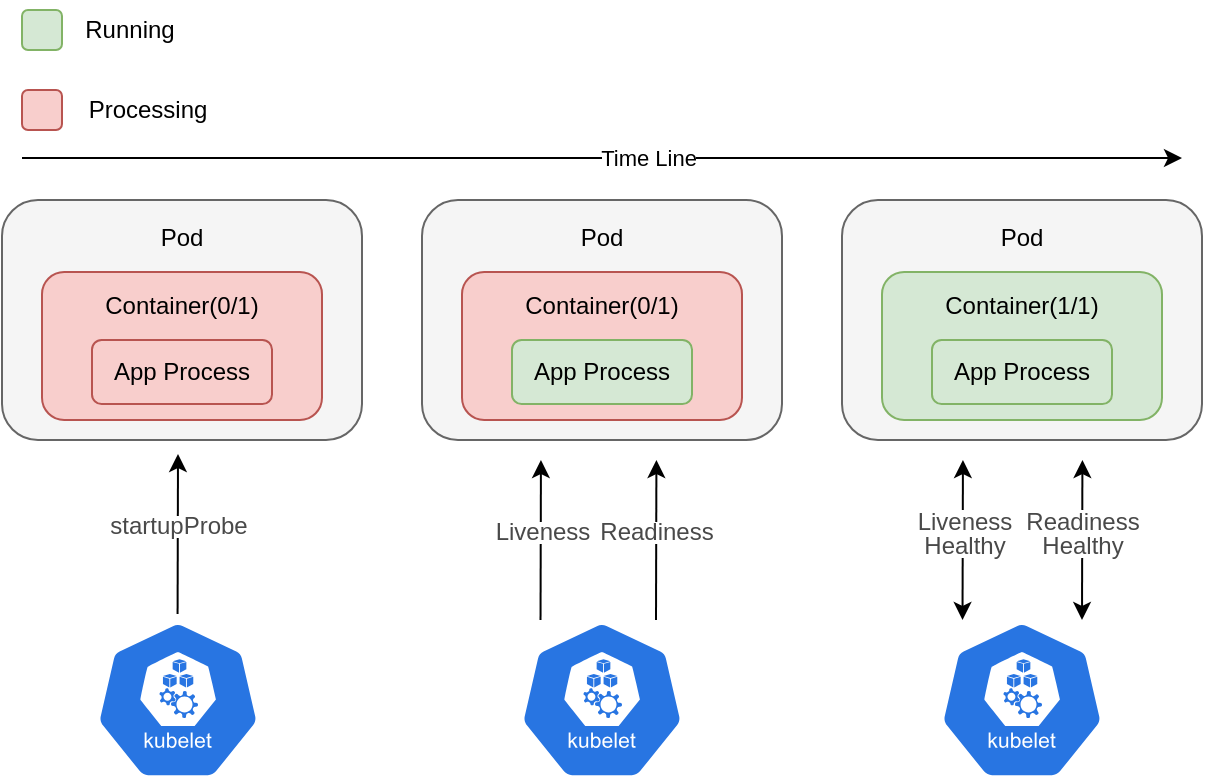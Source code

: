 <mxfile version="20.3.0" type="device"><diagram id="__CxYMiPf5RHB5RwSgD7" name="第 1 页"><mxGraphModel dx="1053" dy="740" grid="1" gridSize="10" guides="1" tooltips="1" connect="1" arrows="1" fold="1" page="1" pageScale="1" pageWidth="2339" pageHeight="3300" math="0" shadow="0"><root><mxCell id="0"/><mxCell id="1" parent="0"/><mxCell id="803RVabpM63cCHVpN15y-1" value="" style="rounded=1;whiteSpace=wrap;html=1;fillColor=#f5f5f5;fontColor=#333333;strokeColor=#666666;" vertex="1" parent="1"><mxGeometry x="140" y="280" width="180" height="120" as="geometry"/></mxCell><mxCell id="803RVabpM63cCHVpN15y-3" value="Pod" style="text;html=1;strokeColor=none;fillColor=none;align=center;verticalAlign=middle;whiteSpace=wrap;rounded=0;" vertex="1" parent="1"><mxGeometry x="200" y="284" width="60" height="30" as="geometry"/></mxCell><mxCell id="803RVabpM63cCHVpN15y-4" value="" style="rounded=1;whiteSpace=wrap;html=1;fillColor=#f8cecc;strokeColor=#b85450;" vertex="1" parent="1"><mxGeometry x="160" y="316" width="140" height="74" as="geometry"/></mxCell><mxCell id="803RVabpM63cCHVpN15y-5" value="Container(0/1)" style="text;html=1;strokeColor=none;fillColor=none;align=center;verticalAlign=middle;whiteSpace=wrap;rounded=0;" vertex="1" parent="1"><mxGeometry x="180" y="318" width="100" height="30" as="geometry"/></mxCell><mxCell id="803RVabpM63cCHVpN15y-6" value="App Process" style="rounded=1;whiteSpace=wrap;html=1;fillColor=#f8cecc;strokeColor=#b85450;" vertex="1" parent="1"><mxGeometry x="185" y="350" width="90" height="32" as="geometry"/></mxCell><mxCell id="803RVabpM63cCHVpN15y-8" value="" style="sketch=0;html=1;dashed=0;whitespace=wrap;fillColor=#2875E2;strokeColor=#ffffff;points=[[0.005,0.63,0],[0.1,0.2,0],[0.9,0.2,0],[0.5,0,0],[0.995,0.63,0],[0.72,0.99,0],[0.5,1,0],[0.28,0.99,0]];shape=mxgraph.kubernetes.icon;prIcon=kubelet" vertex="1" parent="1"><mxGeometry x="178" y="490" width="100" height="80" as="geometry"/></mxCell><mxCell id="803RVabpM63cCHVpN15y-9" value="" style="rounded=1;whiteSpace=wrap;html=1;fillColor=#d5e8d4;strokeColor=#82b366;" vertex="1" parent="1"><mxGeometry x="150" y="185" width="20" height="20" as="geometry"/></mxCell><mxCell id="803RVabpM63cCHVpN15y-10" value="Running" style="text;html=1;strokeColor=none;fillColor=none;align=center;verticalAlign=middle;whiteSpace=wrap;rounded=0;" vertex="1" parent="1"><mxGeometry x="174" y="180" width="60" height="30" as="geometry"/></mxCell><mxCell id="803RVabpM63cCHVpN15y-12" value="" style="rounded=1;whiteSpace=wrap;html=1;fillColor=#f8cecc;strokeColor=#b85450;" vertex="1" parent="1"><mxGeometry x="150" y="225" width="20" height="20" as="geometry"/></mxCell><mxCell id="803RVabpM63cCHVpN15y-13" value="Processing" style="text;html=1;strokeColor=none;fillColor=none;align=center;verticalAlign=middle;whiteSpace=wrap;rounded=0;" vertex="1" parent="1"><mxGeometry x="170" y="220" width="86" height="30" as="geometry"/></mxCell><mxCell id="803RVabpM63cCHVpN15y-14" value="" style="endArrow=classic;html=1;rounded=0;" edge="1" parent="1"><mxGeometry width="50" height="50" relative="1" as="geometry"><mxPoint x="227.79" y="487" as="sourcePoint"/><mxPoint x="228" y="407" as="targetPoint"/></mxGeometry></mxCell><mxCell id="803RVabpM63cCHVpN15y-15" value="&lt;span data-copy-origin=&quot;https://shimo.im&quot; data-docs-delta=&quot;[[20,&amp;quot;startupProbe&amp;quot;]]&quot;&gt;&lt;p style=&quot;line-height: 100%; margin-bottom: 0pt; margin-top: 0pt; color: rgb(73, 73, 73);&quot; class=&quot;ql-direction-ltr&quot;&gt;&lt;span style=&quot;&quot; class=&quot;ql-author-18520334&quot;&gt;&lt;font style=&quot;font-size: 12px;&quot;&gt;startupProbe&lt;/font&gt;&lt;/span&gt;&lt;/p&gt;&lt;/span&gt;" style="edgeLabel;html=1;align=center;verticalAlign=middle;resizable=0;points=[];" vertex="1" connectable="0" parent="803RVabpM63cCHVpN15y-14"><mxGeometry x="0.096" relative="1" as="geometry"><mxPoint as="offset"/></mxGeometry></mxCell><mxCell id="803RVabpM63cCHVpN15y-16" value="" style="rounded=1;whiteSpace=wrap;html=1;fillColor=#f5f5f5;fontColor=#333333;strokeColor=#666666;" vertex="1" parent="1"><mxGeometry x="350" y="280" width="180" height="120" as="geometry"/></mxCell><mxCell id="803RVabpM63cCHVpN15y-17" value="Pod" style="text;html=1;strokeColor=none;fillColor=none;align=center;verticalAlign=middle;whiteSpace=wrap;rounded=0;" vertex="1" parent="1"><mxGeometry x="410" y="284" width="60" height="30" as="geometry"/></mxCell><mxCell id="803RVabpM63cCHVpN15y-18" value="" style="rounded=1;whiteSpace=wrap;html=1;fillColor=#f8cecc;strokeColor=#b85450;" vertex="1" parent="1"><mxGeometry x="370" y="316" width="140" height="74" as="geometry"/></mxCell><mxCell id="803RVabpM63cCHVpN15y-19" value="Container(0/1)" style="text;html=1;strokeColor=none;fillColor=none;align=center;verticalAlign=middle;whiteSpace=wrap;rounded=0;" vertex="1" parent="1"><mxGeometry x="410" y="318" width="60" height="30" as="geometry"/></mxCell><mxCell id="803RVabpM63cCHVpN15y-20" value="App Process" style="rounded=1;whiteSpace=wrap;html=1;fillColor=#d5e8d4;strokeColor=#82b366;" vertex="1" parent="1"><mxGeometry x="395" y="350" width="90" height="32" as="geometry"/></mxCell><mxCell id="803RVabpM63cCHVpN15y-22" value="" style="endArrow=classic;html=1;rounded=0;" edge="1" parent="1"><mxGeometry width="50" height="50" relative="1" as="geometry"><mxPoint x="409.26" y="490" as="sourcePoint"/><mxPoint x="409.47" y="410.0" as="targetPoint"/></mxGeometry></mxCell><mxCell id="803RVabpM63cCHVpN15y-23" value="&lt;span data-copy-origin=&quot;https://shimo.im&quot; data-docs-delta=&quot;[[20,&amp;quot;startupProbe&amp;quot;]]&quot;&gt;&lt;p style=&quot;line-height: 100%; margin-bottom: 0pt; margin-top: 0pt; color: rgb(73, 73, 73);&quot; class=&quot;ql-direction-ltr&quot;&gt;&lt;span style=&quot;&quot; class=&quot;ql-author-18520334&quot;&gt;&lt;font style=&quot;font-size: 12px;&quot;&gt;Liveness&lt;/font&gt;&lt;/span&gt;&lt;/p&gt;&lt;/span&gt;" style="edgeLabel;html=1;align=center;verticalAlign=middle;resizable=0;points=[];" vertex="1" connectable="0" parent="803RVabpM63cCHVpN15y-22"><mxGeometry x="0.096" relative="1" as="geometry"><mxPoint as="offset"/></mxGeometry></mxCell><mxCell id="803RVabpM63cCHVpN15y-24" value="" style="endArrow=classic;html=1;rounded=0;" edge="1" parent="1"><mxGeometry width="50" height="50" relative="1" as="geometry"><mxPoint x="467" y="490" as="sourcePoint"/><mxPoint x="467.21" y="410" as="targetPoint"/></mxGeometry></mxCell><mxCell id="803RVabpM63cCHVpN15y-25" value="&lt;span data-copy-origin=&quot;https://shimo.im&quot; data-docs-delta=&quot;[[20,&amp;quot;startupProbe&amp;quot;]]&quot;&gt;&lt;p style=&quot;line-height: 100%; margin-bottom: 0pt; margin-top: 0pt; color: rgb(73, 73, 73);&quot; class=&quot;ql-direction-ltr&quot;&gt;&lt;span style=&quot;&quot; class=&quot;ql-author-18520334&quot;&gt;&lt;font style=&quot;font-size: 12px;&quot;&gt;Readiness&lt;/font&gt;&lt;/span&gt;&lt;/p&gt;&lt;/span&gt;" style="edgeLabel;html=1;align=center;verticalAlign=middle;resizable=0;points=[];" vertex="1" connectable="0" parent="803RVabpM63cCHVpN15y-24"><mxGeometry x="0.096" relative="1" as="geometry"><mxPoint as="offset"/></mxGeometry></mxCell><mxCell id="803RVabpM63cCHVpN15y-26" value="" style="endArrow=classic;html=1;rounded=0;" edge="1" parent="1"><mxGeometry width="50" height="50" relative="1" as="geometry"><mxPoint x="150" y="259" as="sourcePoint"/><mxPoint x="730" y="259" as="targetPoint"/></mxGeometry></mxCell><mxCell id="803RVabpM63cCHVpN15y-27" value="Time Line&lt;br&gt;" style="edgeLabel;html=1;align=center;verticalAlign=middle;resizable=0;points=[];" vertex="1" connectable="0" parent="803RVabpM63cCHVpN15y-26"><mxGeometry x="0.078" relative="1" as="geometry"><mxPoint as="offset"/></mxGeometry></mxCell><mxCell id="803RVabpM63cCHVpN15y-28" value="" style="rounded=1;whiteSpace=wrap;html=1;fillColor=#f5f5f5;fontColor=#333333;strokeColor=#666666;" vertex="1" parent="1"><mxGeometry x="560" y="280" width="180" height="120" as="geometry"/></mxCell><mxCell id="803RVabpM63cCHVpN15y-29" value="Pod" style="text;html=1;strokeColor=none;fillColor=none;align=center;verticalAlign=middle;whiteSpace=wrap;rounded=0;" vertex="1" parent="1"><mxGeometry x="620" y="284" width="60" height="30" as="geometry"/></mxCell><mxCell id="803RVabpM63cCHVpN15y-30" value="" style="rounded=1;whiteSpace=wrap;html=1;fillColor=#d5e8d4;strokeColor=#82b366;" vertex="1" parent="1"><mxGeometry x="580" y="316" width="140" height="74" as="geometry"/></mxCell><mxCell id="803RVabpM63cCHVpN15y-31" value="Container(1/1)" style="text;html=1;strokeColor=none;fillColor=none;align=center;verticalAlign=middle;whiteSpace=wrap;rounded=0;" vertex="1" parent="1"><mxGeometry x="620" y="318" width="60" height="30" as="geometry"/></mxCell><mxCell id="803RVabpM63cCHVpN15y-32" value="App Process" style="rounded=1;whiteSpace=wrap;html=1;fillColor=#d5e8d4;strokeColor=#82b366;" vertex="1" parent="1"><mxGeometry x="605" y="350" width="90" height="32" as="geometry"/></mxCell><mxCell id="803RVabpM63cCHVpN15y-34" value="" style="endArrow=classic;html=1;rounded=0;startArrow=classic;startFill=1;" edge="1" parent="1"><mxGeometry width="50" height="50" relative="1" as="geometry"><mxPoint x="620.26" y="490" as="sourcePoint"/><mxPoint x="620.47" y="410" as="targetPoint"/></mxGeometry></mxCell><mxCell id="803RVabpM63cCHVpN15y-35" value="&lt;span style=&quot;font-size: 12px;&quot; data-copy-origin=&quot;https://shimo.im&quot; data-docs-delta=&quot;[[20,&amp;quot;startupProbe&amp;quot;]]&quot;&gt;&lt;p style=&quot;line-height: 100%; margin-bottom: 0pt; margin-top: 0pt; color: rgb(73, 73, 73);&quot; class=&quot;ql-direction-ltr&quot;&gt;&lt;span class=&quot;ql-author-18520334&quot;&gt;Liveness&lt;/span&gt;&lt;/p&gt;&lt;p style=&quot;line-height: 100%; margin-bottom: 0pt; margin-top: 0pt; color: rgb(73, 73, 73);&quot; class=&quot;ql-direction-ltr&quot;&gt;&lt;span class=&quot;ql-author-18520334&quot;&gt;Healthy&lt;/span&gt;&lt;/p&gt;&lt;/span&gt;" style="edgeLabel;html=1;align=center;verticalAlign=middle;resizable=0;points=[];" vertex="1" connectable="0" parent="803RVabpM63cCHVpN15y-34"><mxGeometry x="0.096" relative="1" as="geometry"><mxPoint as="offset"/></mxGeometry></mxCell><mxCell id="803RVabpM63cCHVpN15y-36" value="" style="endArrow=classic;html=1;rounded=0;startArrow=classic;startFill=1;" edge="1" parent="1"><mxGeometry width="50" height="50" relative="1" as="geometry"><mxPoint x="680" y="490" as="sourcePoint"/><mxPoint x="680.21" y="410" as="targetPoint"/></mxGeometry></mxCell><mxCell id="803RVabpM63cCHVpN15y-37" value="&lt;span style=&quot;font-size: 12px;&quot; data-copy-origin=&quot;https://shimo.im&quot; data-docs-delta=&quot;[[20,&amp;quot;startupProbe&amp;quot;]]&quot;&gt;&lt;p style=&quot;line-height: 100%; margin-bottom: 0pt; margin-top: 0pt; color: rgb(73, 73, 73);&quot; class=&quot;ql-direction-ltr&quot;&gt;&lt;span class=&quot;ql-author-18520334&quot;&gt;Readiness&lt;/span&gt;&lt;/p&gt;&lt;p style=&quot;line-height: 100%; margin-bottom: 0pt; margin-top: 0pt; color: rgb(73, 73, 73);&quot; class=&quot;ql-direction-ltr&quot;&gt;&lt;span class=&quot;ql-author-18520334&quot;&gt;Healthy&lt;br&gt;&lt;/span&gt;&lt;/p&gt;&lt;/span&gt;" style="edgeLabel;html=1;align=center;verticalAlign=middle;resizable=0;points=[];" vertex="1" connectable="0" parent="803RVabpM63cCHVpN15y-36"><mxGeometry x="0.096" relative="1" as="geometry"><mxPoint as="offset"/></mxGeometry></mxCell><mxCell id="803RVabpM63cCHVpN15y-38" value="" style="sketch=0;html=1;dashed=0;whitespace=wrap;fillColor=#2875E2;strokeColor=#ffffff;points=[[0.005,0.63,0],[0.1,0.2,0],[0.9,0.2,0],[0.5,0,0],[0.995,0.63,0],[0.72,0.99,0],[0.5,1,0],[0.28,0.99,0]];shape=mxgraph.kubernetes.icon;prIcon=kubelet" vertex="1" parent="1"><mxGeometry x="390" y="490" width="100" height="80" as="geometry"/></mxCell><mxCell id="803RVabpM63cCHVpN15y-39" value="" style="sketch=0;html=1;dashed=0;whitespace=wrap;fillColor=#2875E2;strokeColor=#ffffff;points=[[0.005,0.63,0],[0.1,0.2,0],[0.9,0.2,0],[0.5,0,0],[0.995,0.63,0],[0.72,0.99,0],[0.5,1,0],[0.28,0.99,0]];shape=mxgraph.kubernetes.icon;prIcon=kubelet" vertex="1" parent="1"><mxGeometry x="600" y="490" width="100" height="80" as="geometry"/></mxCell></root></mxGraphModel></diagram></mxfile>